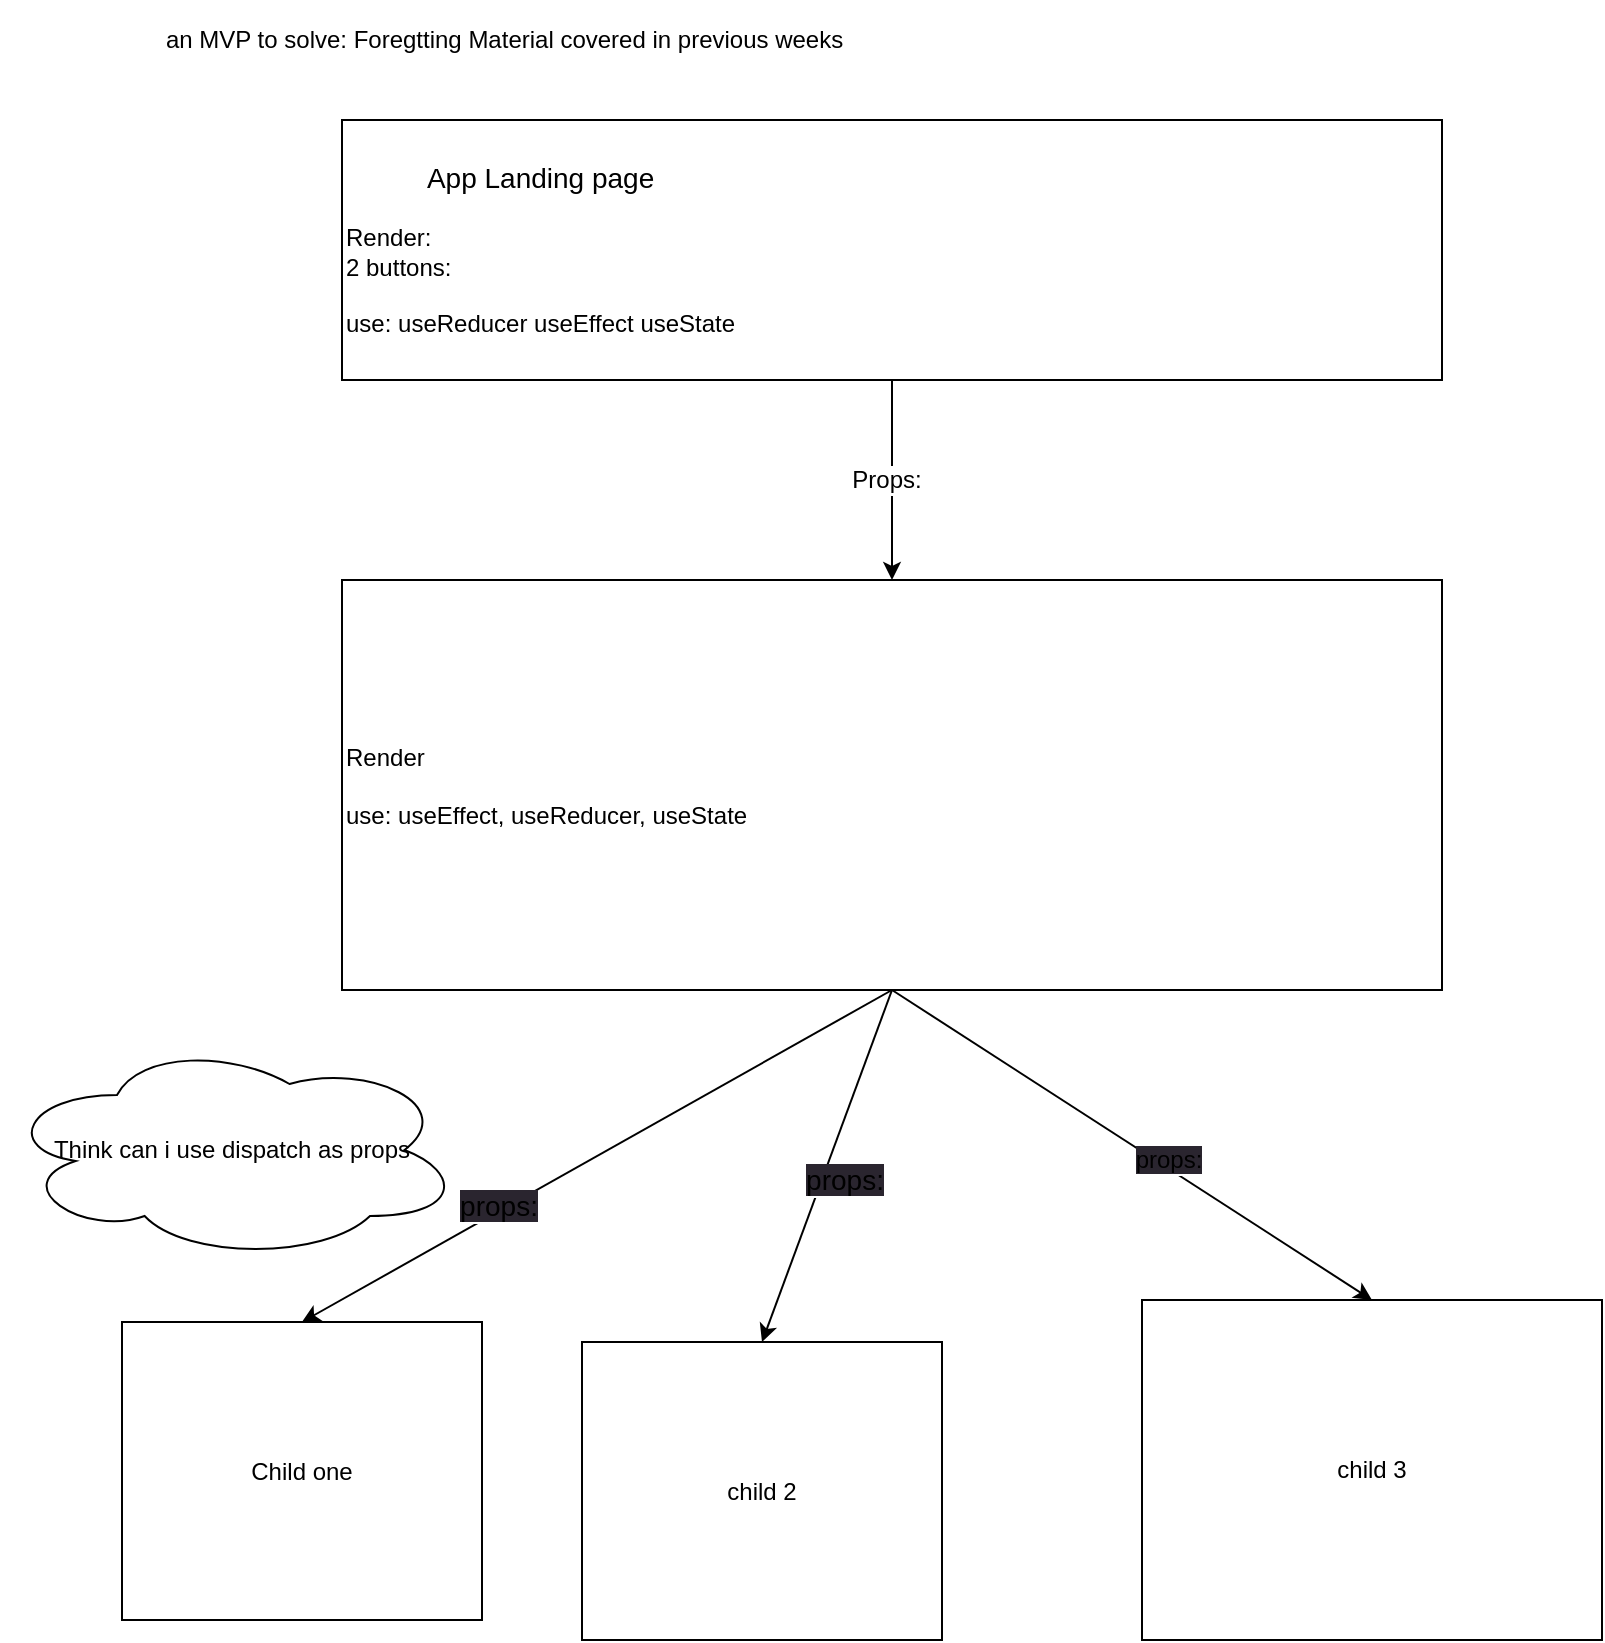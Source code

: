 <mxfile>
    <diagram id="B6GfQ6m6ntYKdTCMW93P" name="Page-1">
        <mxGraphModel dx="1442" dy="813" grid="1" gridSize="10" guides="1" tooltips="1" connect="1" arrows="1" fold="1" page="1" pageScale="1" pageWidth="850" pageHeight="1100" math="0" shadow="0">
            <root>
                <mxCell id="0"/>
                <mxCell id="1" parent="0"/>
                <mxCell id="2" style="edgeStyle=none;html=1;exitX=0.5;exitY=1;exitDx=0;exitDy=0;fontSize=14;" edge="1" parent="1" source="4" target="13">
                    <mxGeometry relative="1" as="geometry"/>
                </mxCell>
                <mxCell id="3" value="Props:" style="edgeLabel;html=1;align=center;verticalAlign=middle;resizable=0;points=[];fontSize=12;" vertex="1" connectable="0" parent="2">
                    <mxGeometry x="-0.347" y="-1" relative="1" as="geometry">
                        <mxPoint x="-2" y="17" as="offset"/>
                    </mxGeometry>
                </mxCell>
                <mxCell id="4" value="&lt;div style=&quot;text-align: center;&quot;&gt;&lt;span style=&quot;background-color: initial;&quot;&gt;&lt;font style=&quot;font-size: 14px;&quot;&gt;App Landing page&lt;/font&gt;&lt;/span&gt;&lt;/div&gt;&lt;br&gt;Render:&amp;nbsp;&lt;br&gt;2 buttons:&amp;nbsp;&lt;br&gt;&lt;br&gt;use: useReducer useEffect useState" style="rounded=0;whiteSpace=wrap;html=1;align=left;" vertex="1" parent="1">
                    <mxGeometry x="180" y="70" width="550" height="130" as="geometry"/>
                </mxCell>
                <mxCell id="5" value="child 2" style="rounded=0;whiteSpace=wrap;html=1;" vertex="1" parent="1">
                    <mxGeometry x="300" y="681" width="180" height="149" as="geometry"/>
                </mxCell>
                <mxCell id="6" value="Child one" style="rounded=0;whiteSpace=wrap;html=1;" vertex="1" parent="1">
                    <mxGeometry x="70" y="671" width="180" height="149" as="geometry"/>
                </mxCell>
                <mxCell id="7" style="edgeStyle=none;html=1;exitX=0.5;exitY=1;exitDx=0;exitDy=0;fontSize=14;entryX=0.5;entryY=0;entryDx=0;entryDy=0;" edge="1" parent="1" source="13" target="6">
                    <mxGeometry relative="1" as="geometry">
                        <mxPoint x="350" y="490" as="targetPoint"/>
                    </mxGeometry>
                </mxCell>
                <mxCell id="8" value="&lt;span style=&quot;font-size: 14px; text-align: left; background-color: rgb(42, 37, 47);&quot;&gt;props:&lt;br&gt;&lt;/span&gt;" style="edgeLabel;html=1;align=center;verticalAlign=middle;resizable=0;points=[];fontSize=12;" vertex="1" connectable="0" parent="7">
                    <mxGeometry x="-0.13" y="-2" relative="1" as="geometry">
                        <mxPoint x="-68" y="37" as="offset"/>
                    </mxGeometry>
                </mxCell>
                <mxCell id="9" style="edgeStyle=none;html=1;exitX=0.5;exitY=1;exitDx=0;exitDy=0;entryX=0.5;entryY=0;entryDx=0;entryDy=0;fontSize=14;" edge="1" parent="1" source="13" target="5">
                    <mxGeometry relative="1" as="geometry"/>
                </mxCell>
                <mxCell id="10" value="&lt;span style=&quot;font-size: 14px; text-align: left; background-color: rgb(42, 37, 47);&quot;&gt;props:&lt;/span&gt;&lt;br style=&quot;font-size: 14px; text-align: left; background-color: rgb(42, 37, 47);&quot;&gt;" style="edgeLabel;html=1;align=center;verticalAlign=middle;resizable=0;points=[];fontSize=12;" vertex="1" connectable="0" parent="9">
                    <mxGeometry x="-0.183" y="-1" relative="1" as="geometry">
                        <mxPoint x="3" y="23" as="offset"/>
                    </mxGeometry>
                </mxCell>
                <mxCell id="11" style="edgeStyle=none;html=1;exitX=0.5;exitY=1;exitDx=0;exitDy=0;entryX=0.5;entryY=0;entryDx=0;entryDy=0;fontSize=14;" edge="1" parent="1" source="13" target="14">
                    <mxGeometry relative="1" as="geometry"/>
                </mxCell>
                <mxCell id="12" value="&lt;span style=&quot;text-align: left; background-color: rgb(42, 37, 47);&quot;&gt;props:&lt;/span&gt;&lt;br style=&quot;text-align: left; background-color: rgb(42, 37, 47);&quot;&gt;" style="edgeLabel;html=1;align=center;verticalAlign=middle;resizable=0;points=[];fontSize=12;" vertex="1" connectable="0" parent="11">
                    <mxGeometry x="0.13" y="4" relative="1" as="geometry">
                        <mxPoint as="offset"/>
                    </mxGeometry>
                </mxCell>
                <mxCell id="13" value="&lt;div style=&quot;&quot;&gt;&lt;span style=&quot;background-color: initial;&quot;&gt;Render&amp;nbsp;&lt;/span&gt;&lt;/div&gt;&lt;div style=&quot;&quot;&gt;&lt;span style=&quot;background-color: initial;&quot;&gt;&lt;br&gt;&lt;/span&gt;&lt;/div&gt;&lt;div style=&quot;&quot;&gt;&lt;span style=&quot;background-color: initial;&quot;&gt;use: useEffect, useReducer, useState&lt;/span&gt;&lt;/div&gt;" style="rounded=0;whiteSpace=wrap;html=1;align=left;" vertex="1" parent="1">
                    <mxGeometry x="180" y="300" width="550" height="205" as="geometry"/>
                </mxCell>
                <mxCell id="14" value="child 3" style="rounded=0;whiteSpace=wrap;html=1;" vertex="1" parent="1">
                    <mxGeometry x="580" y="660" width="230" height="170" as="geometry"/>
                </mxCell>
                <mxCell id="15" value="an MVP to solve: Foregtting Material covered in previous weeks" style="text;html=1;strokeColor=none;fillColor=none;align=left;verticalAlign=middle;whiteSpace=wrap;rounded=0;" vertex="1" parent="1">
                    <mxGeometry x="90" y="10" width="590" height="40" as="geometry"/>
                </mxCell>
                <mxCell id="17" value="Think can i use dispatch as props" style="ellipse;shape=cloud;whiteSpace=wrap;html=1;fontSize=12;" vertex="1" parent="1">
                    <mxGeometry x="10" y="530" width="230" height="110" as="geometry"/>
                </mxCell>
            </root>
        </mxGraphModel>
    </diagram>
</mxfile>